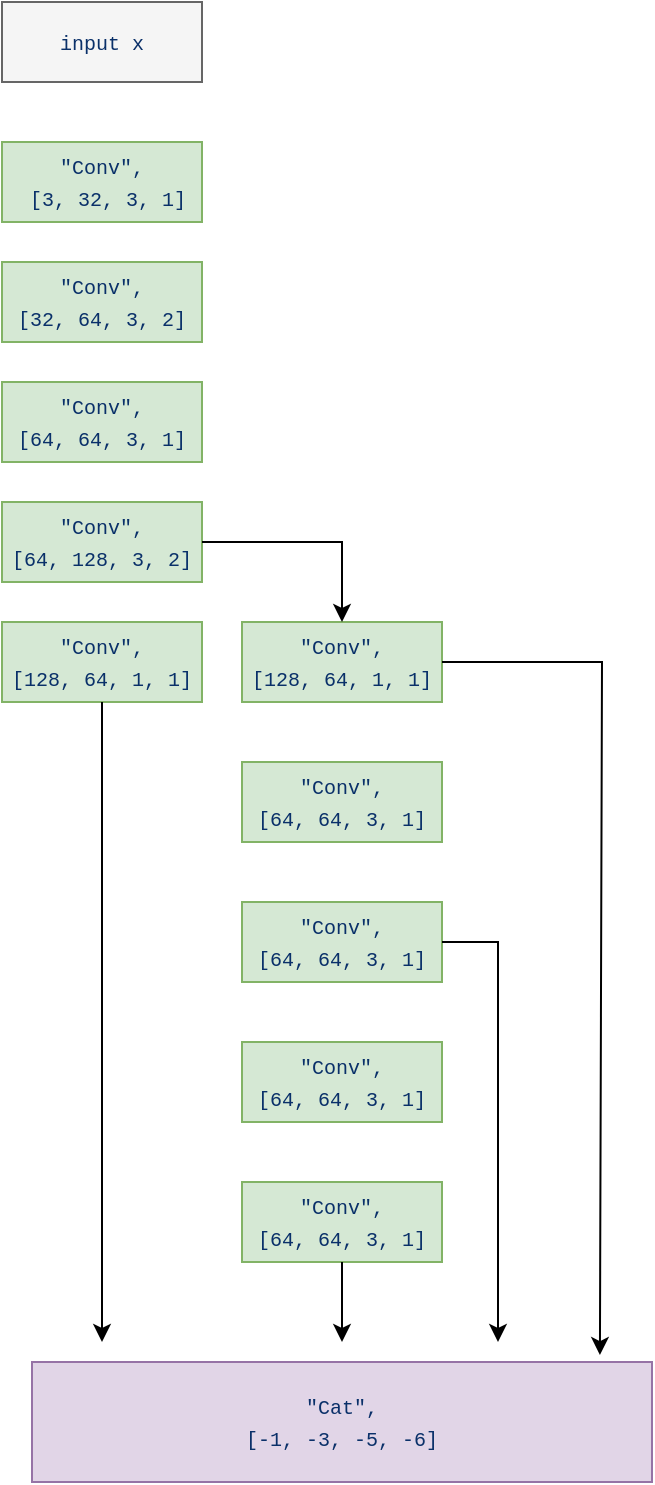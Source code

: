 <mxfile version="20.4.0" type="github"><diagram id="LB9LGiuekP-CLu3T_Uk5" name="第 1 页"><mxGraphModel dx="1473" dy="830" grid="1" gridSize="10" guides="1" tooltips="1" connect="1" arrows="1" fold="1" page="1" pageScale="1" pageWidth="827" pageHeight="1169" math="0" shadow="0"><root><mxCell id="0"/><mxCell id="1" parent="0"/><mxCell id="L2jHh2y1IgPIviitJxh6-1" value="&lt;span style=&quot;color: rgb(10, 48, 105); font-family: ui-monospace, SFMono-Regular, &amp;quot;SF Mono&amp;quot;, Menlo, Consolas, &amp;quot;Liberation Mono&amp;quot;, monospace; font-style: normal; font-variant-ligatures: normal; font-variant-caps: normal; font-weight: 400; letter-spacing: normal; orphans: 2; text-align: start; text-indent: 0px; text-transform: none; widows: 2; word-spacing: 0px; -webkit-text-stroke-width: 0px; text-decoration-thickness: initial; text-decoration-style: initial; text-decoration-color: initial; float: none; display: inline !important;&quot;&gt;&lt;font style=&quot;font-size: 10px;&quot;&gt;&quot;Conv&quot;,&lt;br&gt;&amp;nbsp;[3, 32, 3, 1]&lt;/font&gt;&lt;/span&gt;" style="rounded=0;whiteSpace=wrap;html=1;fillColor=#d5e8d4;strokeColor=#82b366;" vertex="1" parent="1"><mxGeometry x="190" y="130" width="100" height="40" as="geometry"/></mxCell><mxCell id="L2jHh2y1IgPIviitJxh6-3" value="&lt;span style=&quot;color: rgb(10, 48, 105); font-family: ui-monospace, SFMono-Regular, &amp;quot;SF Mono&amp;quot;, Menlo, Consolas, &amp;quot;Liberation Mono&amp;quot;, monospace; font-style: normal; font-variant-ligatures: normal; font-variant-caps: normal; font-weight: 400; letter-spacing: normal; orphans: 2; text-align: start; text-indent: 0px; text-transform: none; widows: 2; word-spacing: 0px; -webkit-text-stroke-width: 0px; text-decoration-thickness: initial; text-decoration-style: initial; text-decoration-color: initial; float: none; display: inline !important;&quot;&gt;&lt;font style=&quot;font-size: 10px;&quot;&gt;&quot;Conv&quot;, &lt;br&gt;[32, 64, 3, 2]&lt;/font&gt;&lt;/span&gt;" style="rounded=0;whiteSpace=wrap;html=1;fillColor=#d5e8d4;strokeColor=#82b366;" vertex="1" parent="1"><mxGeometry x="190" y="190" width="100" height="40" as="geometry"/></mxCell><mxCell id="L2jHh2y1IgPIviitJxh6-7" value="&lt;span style=&quot;color: rgb(10, 48, 105); font-family: ui-monospace, SFMono-Regular, &amp;quot;SF Mono&amp;quot;, Menlo, Consolas, &amp;quot;Liberation Mono&amp;quot;, monospace; font-style: normal; font-variant-ligatures: normal; font-variant-caps: normal; font-weight: 400; letter-spacing: normal; orphans: 2; text-align: start; text-indent: 0px; text-transform: none; widows: 2; word-spacing: 0px; -webkit-text-stroke-width: 0px; text-decoration-thickness: initial; text-decoration-style: initial; text-decoration-color: initial; float: none; display: inline !important;&quot;&gt;&lt;font style=&quot;font-size: 10px;&quot;&gt;&quot;Conv&quot;, &lt;br&gt;[64, 64, 3, 1]&lt;/font&gt;&lt;/span&gt;" style="rounded=0;whiteSpace=wrap;html=1;fillColor=#d5e8d4;strokeColor=#82b366;" vertex="1" parent="1"><mxGeometry x="190" y="250" width="100" height="40" as="geometry"/></mxCell><mxCell id="L2jHh2y1IgPIviitJxh6-8" value="&lt;span style=&quot;color: rgb(10, 48, 105); font-family: ui-monospace, SFMono-Regular, &amp;quot;SF Mono&amp;quot;, Menlo, Consolas, &amp;quot;Liberation Mono&amp;quot;, monospace; font-style: normal; font-variant-ligatures: normal; font-variant-caps: normal; font-weight: 400; letter-spacing: normal; orphans: 2; text-align: start; text-indent: 0px; text-transform: none; widows: 2; word-spacing: 0px; -webkit-text-stroke-width: 0px; text-decoration-thickness: initial; text-decoration-style: initial; text-decoration-color: initial; float: none; display: inline !important;&quot;&gt;&lt;font style=&quot;font-size: 10px;&quot;&gt;&quot;Conv&quot;, &lt;br&gt;[64, 128, 3, 2]&lt;/font&gt;&lt;/span&gt;" style="rounded=0;whiteSpace=wrap;html=1;fillColor=#d5e8d4;strokeColor=#82b366;" vertex="1" parent="1"><mxGeometry x="190" y="310" width="100" height="40" as="geometry"/></mxCell><mxCell id="L2jHh2y1IgPIviitJxh6-9" value="&lt;span style=&quot;color: rgb(10, 48, 105); font-family: ui-monospace, SFMono-Regular, &amp;quot;SF Mono&amp;quot;, Menlo, Consolas, &amp;quot;Liberation Mono&amp;quot;, monospace; font-style: normal; font-variant-ligatures: normal; font-variant-caps: normal; font-weight: 400; letter-spacing: normal; orphans: 2; text-align: start; text-indent: 0px; text-transform: none; widows: 2; word-spacing: 0px; -webkit-text-stroke-width: 0px; text-decoration-thickness: initial; text-decoration-style: initial; text-decoration-color: initial; float: none; display: inline !important;&quot;&gt;&lt;font style=&quot;font-size: 10px;&quot;&gt;&quot;Conv&quot;, &lt;br&gt;[128, 64, 1, 1]&lt;/font&gt;&lt;/span&gt;" style="rounded=0;whiteSpace=wrap;html=1;fillColor=#d5e8d4;strokeColor=#82b366;" vertex="1" parent="1"><mxGeometry x="190" y="370" width="100" height="40" as="geometry"/></mxCell><mxCell id="L2jHh2y1IgPIviitJxh6-10" value="&lt;span style=&quot;color: rgb(10, 48, 105); font-family: ui-monospace, SFMono-Regular, &amp;quot;SF Mono&amp;quot;, Menlo, Consolas, &amp;quot;Liberation Mono&amp;quot;, monospace; font-style: normal; font-variant-ligatures: normal; font-variant-caps: normal; font-weight: 400; letter-spacing: normal; orphans: 2; text-align: start; text-indent: 0px; text-transform: none; widows: 2; word-spacing: 0px; -webkit-text-stroke-width: 0px; text-decoration-thickness: initial; text-decoration-style: initial; text-decoration-color: initial; float: none; display: inline !important;&quot;&gt;&lt;font style=&quot;font-size: 10px;&quot;&gt;&quot;Conv&quot;, &lt;br&gt;[128, 64, 1, 1]&lt;/font&gt;&lt;/span&gt;" style="rounded=0;whiteSpace=wrap;html=1;fillColor=#d5e8d4;strokeColor=#82b366;" vertex="1" parent="1"><mxGeometry x="310" y="370" width="100" height="40" as="geometry"/></mxCell><mxCell id="L2jHh2y1IgPIviitJxh6-11" value="&lt;div style=&quot;text-align: start;&quot;&gt;&lt;span style=&quot;background-color: initial; font-size: 10px;&quot;&gt;&lt;font face=&quot;ui-monospace, SFMono-Regular, SF Mono, Menlo, Consolas, Liberation Mono, monospace&quot; color=&quot;#0a3069&quot;&gt;input x&lt;/font&gt;&lt;/span&gt;&lt;/div&gt;" style="rounded=0;whiteSpace=wrap;html=1;fillColor=#f5f5f5;strokeColor=#666666;fontColor=#333333;" vertex="1" parent="1"><mxGeometry x="190" y="60" width="100" height="40" as="geometry"/></mxCell><mxCell id="L2jHh2y1IgPIviitJxh6-13" value="&lt;span style=&quot;color: rgb(10, 48, 105); font-family: ui-monospace, SFMono-Regular, &amp;quot;SF Mono&amp;quot;, Menlo, Consolas, &amp;quot;Liberation Mono&amp;quot;, monospace; font-style: normal; font-variant-ligatures: normal; font-variant-caps: normal; font-weight: 400; letter-spacing: normal; orphans: 2; text-align: start; text-indent: 0px; text-transform: none; widows: 2; word-spacing: 0px; -webkit-text-stroke-width: 0px; text-decoration-thickness: initial; text-decoration-style: initial; text-decoration-color: initial; float: none; display: inline !important;&quot;&gt;&lt;font style=&quot;font-size: 10px;&quot;&gt;&quot;Conv&quot;, &lt;br&gt;[64, 64, 3, 1]&lt;/font&gt;&lt;/span&gt;" style="rounded=0;whiteSpace=wrap;html=1;fillColor=#d5e8d4;strokeColor=#82b366;" vertex="1" parent="1"><mxGeometry x="310" y="440" width="100" height="40" as="geometry"/></mxCell><mxCell id="L2jHh2y1IgPIviitJxh6-14" value="&lt;span style=&quot;color: rgb(10, 48, 105); font-family: ui-monospace, SFMono-Regular, &amp;quot;SF Mono&amp;quot;, Menlo, Consolas, &amp;quot;Liberation Mono&amp;quot;, monospace; font-style: normal; font-variant-ligatures: normal; font-variant-caps: normal; font-weight: 400; letter-spacing: normal; orphans: 2; text-align: start; text-indent: 0px; text-transform: none; widows: 2; word-spacing: 0px; -webkit-text-stroke-width: 0px; text-decoration-thickness: initial; text-decoration-style: initial; text-decoration-color: initial; float: none; display: inline !important;&quot;&gt;&lt;font style=&quot;font-size: 10px;&quot;&gt;&quot;Conv&quot;, &lt;br&gt;[64, 64, 3, 1]&lt;/font&gt;&lt;/span&gt;" style="rounded=0;whiteSpace=wrap;html=1;fillColor=#d5e8d4;strokeColor=#82b366;" vertex="1" parent="1"><mxGeometry x="310" y="510" width="100" height="40" as="geometry"/></mxCell><mxCell id="L2jHh2y1IgPIviitJxh6-15" value="&lt;span style=&quot;color: rgb(10, 48, 105); font-family: ui-monospace, SFMono-Regular, &amp;quot;SF Mono&amp;quot;, Menlo, Consolas, &amp;quot;Liberation Mono&amp;quot;, monospace; font-style: normal; font-variant-ligatures: normal; font-variant-caps: normal; font-weight: 400; letter-spacing: normal; orphans: 2; text-align: start; text-indent: 0px; text-transform: none; widows: 2; word-spacing: 0px; -webkit-text-stroke-width: 0px; text-decoration-thickness: initial; text-decoration-style: initial; text-decoration-color: initial; float: none; display: inline !important;&quot;&gt;&lt;font style=&quot;font-size: 10px;&quot;&gt;&quot;Conv&quot;, &lt;br&gt;[64, 64, 3, 1]&lt;/font&gt;&lt;/span&gt;" style="rounded=0;whiteSpace=wrap;html=1;fillColor=#d5e8d4;strokeColor=#82b366;" vertex="1" parent="1"><mxGeometry x="310" y="580" width="100" height="40" as="geometry"/></mxCell><mxCell id="L2jHh2y1IgPIviitJxh6-16" value="&lt;span style=&quot;color: rgb(10, 48, 105); font-family: ui-monospace, SFMono-Regular, &amp;quot;SF Mono&amp;quot;, Menlo, Consolas, &amp;quot;Liberation Mono&amp;quot;, monospace; font-style: normal; font-variant-ligatures: normal; font-variant-caps: normal; font-weight: 400; letter-spacing: normal; orphans: 2; text-align: start; text-indent: 0px; text-transform: none; widows: 2; word-spacing: 0px; -webkit-text-stroke-width: 0px; text-decoration-thickness: initial; text-decoration-style: initial; text-decoration-color: initial; float: none; display: inline !important;&quot;&gt;&lt;font style=&quot;font-size: 10px;&quot;&gt;&quot;Conv&quot;, &lt;br&gt;[64, 64, 3, 1]&lt;/font&gt;&lt;/span&gt;" style="rounded=0;whiteSpace=wrap;html=1;fillColor=#d5e8d4;strokeColor=#82b366;" vertex="1" parent="1"><mxGeometry x="310" y="650" width="100" height="40" as="geometry"/></mxCell><mxCell id="L2jHh2y1IgPIviitJxh6-17" value="&lt;span style=&quot;color: rgb(10, 48, 105); font-family: ui-monospace, SFMono-Regular, &amp;quot;SF Mono&amp;quot;, Menlo, Consolas, &amp;quot;Liberation Mono&amp;quot;, monospace; font-style: normal; font-variant-ligatures: normal; font-variant-caps: normal; font-weight: 400; letter-spacing: normal; orphans: 2; text-align: start; text-indent: 0px; text-transform: none; widows: 2; word-spacing: 0px; -webkit-text-stroke-width: 0px; text-decoration-thickness: initial; text-decoration-style: initial; text-decoration-color: initial; float: none; display: inline !important;&quot;&gt;&lt;font style=&quot;font-size: 10px;&quot;&gt;&quot;Cat&quot;, &lt;br&gt;[-1, -3, -5, -6]&lt;/font&gt;&lt;/span&gt;" style="rounded=0;whiteSpace=wrap;html=1;fillColor=#e1d5e7;strokeColor=#9673a6;" vertex="1" parent="1"><mxGeometry x="205" y="740" width="310" height="60" as="geometry"/></mxCell><mxCell id="L2jHh2y1IgPIviitJxh6-18" value="" style="endArrow=classic;html=1;rounded=0;fontSize=10;exitX=0.5;exitY=1;exitDx=0;exitDy=0;" edge="1" parent="1" source="L2jHh2y1IgPIviitJxh6-16"><mxGeometry width="50" height="50" relative="1" as="geometry"><mxPoint x="390" y="580" as="sourcePoint"/><mxPoint x="360" y="730" as="targetPoint"/></mxGeometry></mxCell><mxCell id="L2jHh2y1IgPIviitJxh6-19" value="" style="endArrow=classic;html=1;rounded=0;fontSize=10;exitX=1;exitY=0.5;exitDx=0;exitDy=0;" edge="1" parent="1" source="L2jHh2y1IgPIviitJxh6-14"><mxGeometry width="50" height="50" relative="1" as="geometry"><mxPoint x="420" y="560" as="sourcePoint"/><mxPoint x="438" y="730" as="targetPoint"/><Array as="points"><mxPoint x="438" y="530"/></Array></mxGeometry></mxCell><mxCell id="L2jHh2y1IgPIviitJxh6-20" value="" style="endArrow=classic;html=1;rounded=0;fontSize=10;exitX=1;exitY=0.5;exitDx=0;exitDy=0;entryX=0.916;entryY=-0.058;entryDx=0;entryDy=0;entryPerimeter=0;" edge="1" parent="1" source="L2jHh2y1IgPIviitJxh6-10" target="L2jHh2y1IgPIviitJxh6-17"><mxGeometry width="50" height="50" relative="1" as="geometry"><mxPoint x="470" y="410" as="sourcePoint"/><mxPoint x="490" y="730" as="targetPoint"/><Array as="points"><mxPoint x="490" y="390"/></Array></mxGeometry></mxCell><mxCell id="L2jHh2y1IgPIviitJxh6-24" value="" style="endArrow=classic;html=1;rounded=0;fontSize=10;exitX=0.5;exitY=1;exitDx=0;exitDy=0;" edge="1" parent="1" source="L2jHh2y1IgPIviitJxh6-9"><mxGeometry width="50" height="50" relative="1" as="geometry"><mxPoint x="270" y="690" as="sourcePoint"/><mxPoint x="240" y="730" as="targetPoint"/><Array as="points"><mxPoint x="240" y="450"/><mxPoint x="240" y="570"/></Array></mxGeometry></mxCell><mxCell id="L2jHh2y1IgPIviitJxh6-26" value="" style="endArrow=classic;html=1;rounded=0;fontSize=10;exitX=1;exitY=0.5;exitDx=0;exitDy=0;" edge="1" parent="1" source="L2jHh2y1IgPIviitJxh6-8"><mxGeometry width="50" height="50" relative="1" as="geometry"><mxPoint x="390" y="460" as="sourcePoint"/><mxPoint x="360" y="370" as="targetPoint"/><Array as="points"><mxPoint x="360" y="330"/></Array></mxGeometry></mxCell></root></mxGraphModel></diagram></mxfile>